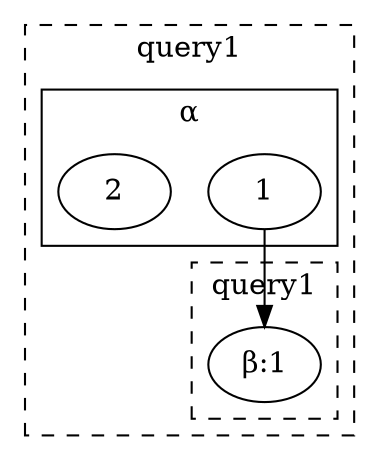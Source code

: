 digraph {
  subgraph cluster_q1 {
    style=dashed
    label="query1"

    subgraph cluster_α {
      style=solid

      label=α
      "α:1" [style=solid label="1"]
      "α:2" [style=solid label="2"]
    }

    subgraph cluster_q2 {
      style=dashed
      "β:1" [ style=solid ]
    }
  }

  "α:1" -> "β:1"
}
